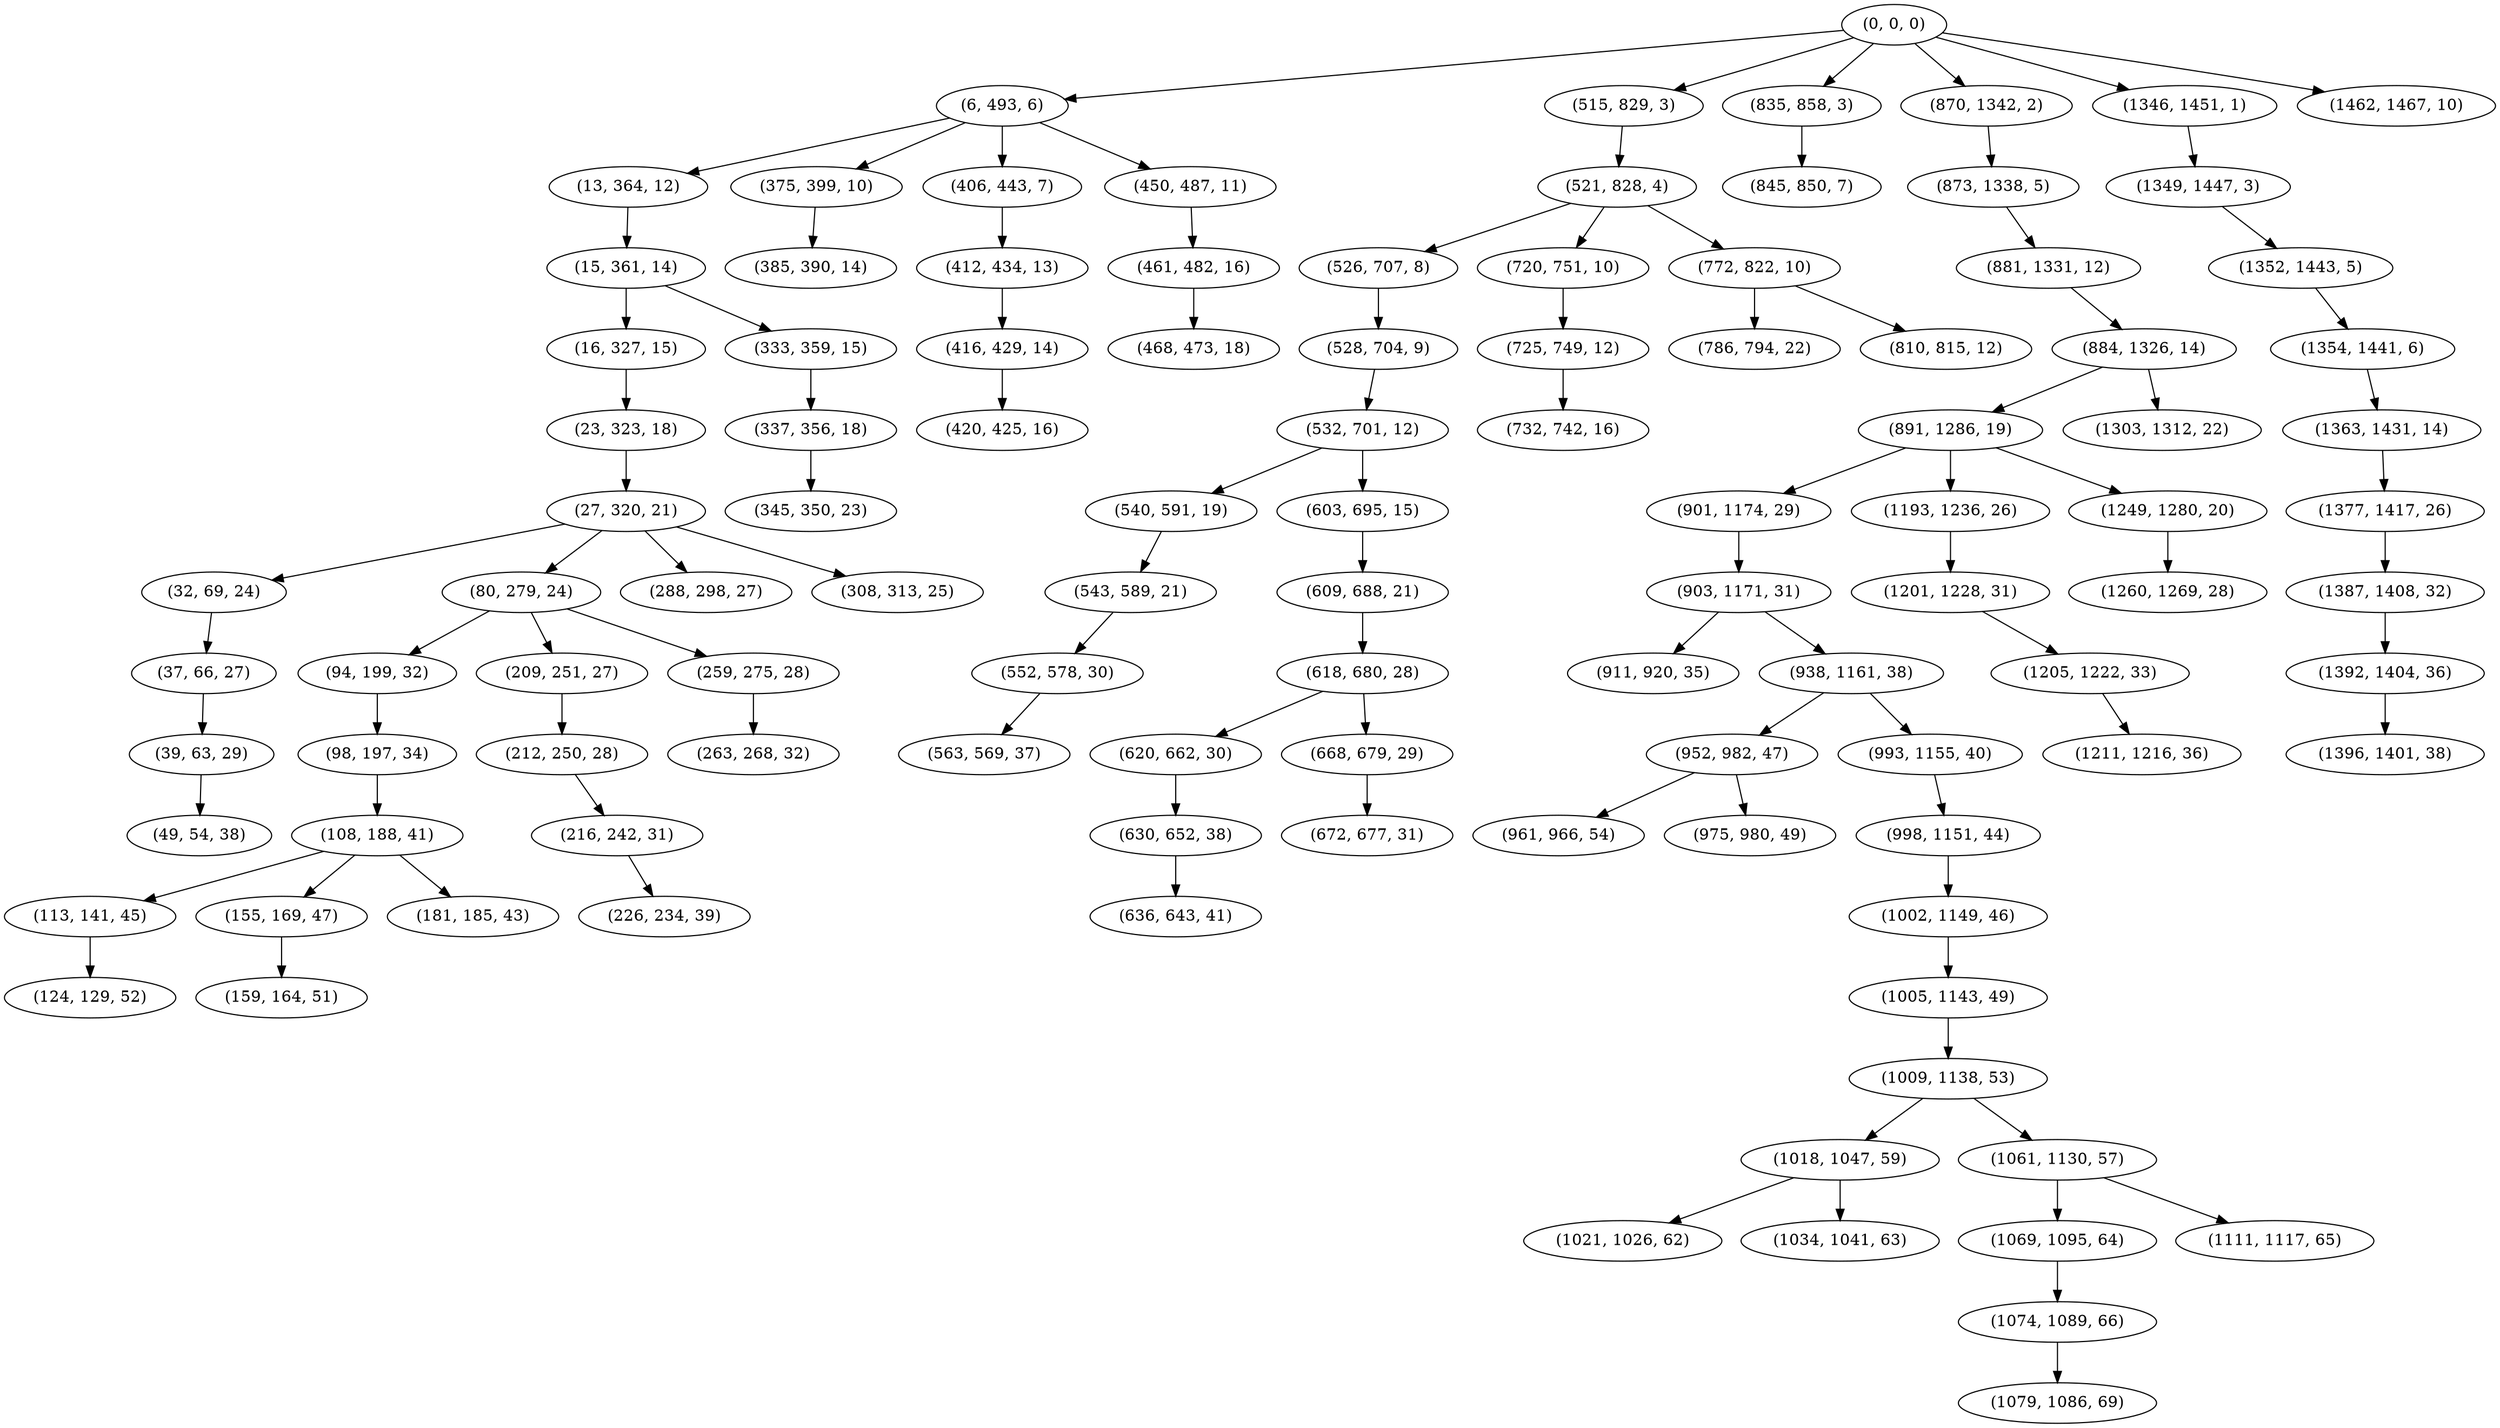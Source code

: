 digraph tree {
    "(0, 0, 0)";
    "(6, 493, 6)";
    "(13, 364, 12)";
    "(15, 361, 14)";
    "(16, 327, 15)";
    "(23, 323, 18)";
    "(27, 320, 21)";
    "(32, 69, 24)";
    "(37, 66, 27)";
    "(39, 63, 29)";
    "(49, 54, 38)";
    "(80, 279, 24)";
    "(94, 199, 32)";
    "(98, 197, 34)";
    "(108, 188, 41)";
    "(113, 141, 45)";
    "(124, 129, 52)";
    "(155, 169, 47)";
    "(159, 164, 51)";
    "(181, 185, 43)";
    "(209, 251, 27)";
    "(212, 250, 28)";
    "(216, 242, 31)";
    "(226, 234, 39)";
    "(259, 275, 28)";
    "(263, 268, 32)";
    "(288, 298, 27)";
    "(308, 313, 25)";
    "(333, 359, 15)";
    "(337, 356, 18)";
    "(345, 350, 23)";
    "(375, 399, 10)";
    "(385, 390, 14)";
    "(406, 443, 7)";
    "(412, 434, 13)";
    "(416, 429, 14)";
    "(420, 425, 16)";
    "(450, 487, 11)";
    "(461, 482, 16)";
    "(468, 473, 18)";
    "(515, 829, 3)";
    "(521, 828, 4)";
    "(526, 707, 8)";
    "(528, 704, 9)";
    "(532, 701, 12)";
    "(540, 591, 19)";
    "(543, 589, 21)";
    "(552, 578, 30)";
    "(563, 569, 37)";
    "(603, 695, 15)";
    "(609, 688, 21)";
    "(618, 680, 28)";
    "(620, 662, 30)";
    "(630, 652, 38)";
    "(636, 643, 41)";
    "(668, 679, 29)";
    "(672, 677, 31)";
    "(720, 751, 10)";
    "(725, 749, 12)";
    "(732, 742, 16)";
    "(772, 822, 10)";
    "(786, 794, 22)";
    "(810, 815, 12)";
    "(835, 858, 3)";
    "(845, 850, 7)";
    "(870, 1342, 2)";
    "(873, 1338, 5)";
    "(881, 1331, 12)";
    "(884, 1326, 14)";
    "(891, 1286, 19)";
    "(901, 1174, 29)";
    "(903, 1171, 31)";
    "(911, 920, 35)";
    "(938, 1161, 38)";
    "(952, 982, 47)";
    "(961, 966, 54)";
    "(975, 980, 49)";
    "(993, 1155, 40)";
    "(998, 1151, 44)";
    "(1002, 1149, 46)";
    "(1005, 1143, 49)";
    "(1009, 1138, 53)";
    "(1018, 1047, 59)";
    "(1021, 1026, 62)";
    "(1034, 1041, 63)";
    "(1061, 1130, 57)";
    "(1069, 1095, 64)";
    "(1074, 1089, 66)";
    "(1079, 1086, 69)";
    "(1111, 1117, 65)";
    "(1193, 1236, 26)";
    "(1201, 1228, 31)";
    "(1205, 1222, 33)";
    "(1211, 1216, 36)";
    "(1249, 1280, 20)";
    "(1260, 1269, 28)";
    "(1303, 1312, 22)";
    "(1346, 1451, 1)";
    "(1349, 1447, 3)";
    "(1352, 1443, 5)";
    "(1354, 1441, 6)";
    "(1363, 1431, 14)";
    "(1377, 1417, 26)";
    "(1387, 1408, 32)";
    "(1392, 1404, 36)";
    "(1396, 1401, 38)";
    "(1462, 1467, 10)";
    "(0, 0, 0)" -> "(6, 493, 6)";
    "(0, 0, 0)" -> "(515, 829, 3)";
    "(0, 0, 0)" -> "(835, 858, 3)";
    "(0, 0, 0)" -> "(870, 1342, 2)";
    "(0, 0, 0)" -> "(1346, 1451, 1)";
    "(0, 0, 0)" -> "(1462, 1467, 10)";
    "(6, 493, 6)" -> "(13, 364, 12)";
    "(6, 493, 6)" -> "(375, 399, 10)";
    "(6, 493, 6)" -> "(406, 443, 7)";
    "(6, 493, 6)" -> "(450, 487, 11)";
    "(13, 364, 12)" -> "(15, 361, 14)";
    "(15, 361, 14)" -> "(16, 327, 15)";
    "(15, 361, 14)" -> "(333, 359, 15)";
    "(16, 327, 15)" -> "(23, 323, 18)";
    "(23, 323, 18)" -> "(27, 320, 21)";
    "(27, 320, 21)" -> "(32, 69, 24)";
    "(27, 320, 21)" -> "(80, 279, 24)";
    "(27, 320, 21)" -> "(288, 298, 27)";
    "(27, 320, 21)" -> "(308, 313, 25)";
    "(32, 69, 24)" -> "(37, 66, 27)";
    "(37, 66, 27)" -> "(39, 63, 29)";
    "(39, 63, 29)" -> "(49, 54, 38)";
    "(80, 279, 24)" -> "(94, 199, 32)";
    "(80, 279, 24)" -> "(209, 251, 27)";
    "(80, 279, 24)" -> "(259, 275, 28)";
    "(94, 199, 32)" -> "(98, 197, 34)";
    "(98, 197, 34)" -> "(108, 188, 41)";
    "(108, 188, 41)" -> "(113, 141, 45)";
    "(108, 188, 41)" -> "(155, 169, 47)";
    "(108, 188, 41)" -> "(181, 185, 43)";
    "(113, 141, 45)" -> "(124, 129, 52)";
    "(155, 169, 47)" -> "(159, 164, 51)";
    "(209, 251, 27)" -> "(212, 250, 28)";
    "(212, 250, 28)" -> "(216, 242, 31)";
    "(216, 242, 31)" -> "(226, 234, 39)";
    "(259, 275, 28)" -> "(263, 268, 32)";
    "(333, 359, 15)" -> "(337, 356, 18)";
    "(337, 356, 18)" -> "(345, 350, 23)";
    "(375, 399, 10)" -> "(385, 390, 14)";
    "(406, 443, 7)" -> "(412, 434, 13)";
    "(412, 434, 13)" -> "(416, 429, 14)";
    "(416, 429, 14)" -> "(420, 425, 16)";
    "(450, 487, 11)" -> "(461, 482, 16)";
    "(461, 482, 16)" -> "(468, 473, 18)";
    "(515, 829, 3)" -> "(521, 828, 4)";
    "(521, 828, 4)" -> "(526, 707, 8)";
    "(521, 828, 4)" -> "(720, 751, 10)";
    "(521, 828, 4)" -> "(772, 822, 10)";
    "(526, 707, 8)" -> "(528, 704, 9)";
    "(528, 704, 9)" -> "(532, 701, 12)";
    "(532, 701, 12)" -> "(540, 591, 19)";
    "(532, 701, 12)" -> "(603, 695, 15)";
    "(540, 591, 19)" -> "(543, 589, 21)";
    "(543, 589, 21)" -> "(552, 578, 30)";
    "(552, 578, 30)" -> "(563, 569, 37)";
    "(603, 695, 15)" -> "(609, 688, 21)";
    "(609, 688, 21)" -> "(618, 680, 28)";
    "(618, 680, 28)" -> "(620, 662, 30)";
    "(618, 680, 28)" -> "(668, 679, 29)";
    "(620, 662, 30)" -> "(630, 652, 38)";
    "(630, 652, 38)" -> "(636, 643, 41)";
    "(668, 679, 29)" -> "(672, 677, 31)";
    "(720, 751, 10)" -> "(725, 749, 12)";
    "(725, 749, 12)" -> "(732, 742, 16)";
    "(772, 822, 10)" -> "(786, 794, 22)";
    "(772, 822, 10)" -> "(810, 815, 12)";
    "(835, 858, 3)" -> "(845, 850, 7)";
    "(870, 1342, 2)" -> "(873, 1338, 5)";
    "(873, 1338, 5)" -> "(881, 1331, 12)";
    "(881, 1331, 12)" -> "(884, 1326, 14)";
    "(884, 1326, 14)" -> "(891, 1286, 19)";
    "(884, 1326, 14)" -> "(1303, 1312, 22)";
    "(891, 1286, 19)" -> "(901, 1174, 29)";
    "(891, 1286, 19)" -> "(1193, 1236, 26)";
    "(891, 1286, 19)" -> "(1249, 1280, 20)";
    "(901, 1174, 29)" -> "(903, 1171, 31)";
    "(903, 1171, 31)" -> "(911, 920, 35)";
    "(903, 1171, 31)" -> "(938, 1161, 38)";
    "(938, 1161, 38)" -> "(952, 982, 47)";
    "(938, 1161, 38)" -> "(993, 1155, 40)";
    "(952, 982, 47)" -> "(961, 966, 54)";
    "(952, 982, 47)" -> "(975, 980, 49)";
    "(993, 1155, 40)" -> "(998, 1151, 44)";
    "(998, 1151, 44)" -> "(1002, 1149, 46)";
    "(1002, 1149, 46)" -> "(1005, 1143, 49)";
    "(1005, 1143, 49)" -> "(1009, 1138, 53)";
    "(1009, 1138, 53)" -> "(1018, 1047, 59)";
    "(1009, 1138, 53)" -> "(1061, 1130, 57)";
    "(1018, 1047, 59)" -> "(1021, 1026, 62)";
    "(1018, 1047, 59)" -> "(1034, 1041, 63)";
    "(1061, 1130, 57)" -> "(1069, 1095, 64)";
    "(1061, 1130, 57)" -> "(1111, 1117, 65)";
    "(1069, 1095, 64)" -> "(1074, 1089, 66)";
    "(1074, 1089, 66)" -> "(1079, 1086, 69)";
    "(1193, 1236, 26)" -> "(1201, 1228, 31)";
    "(1201, 1228, 31)" -> "(1205, 1222, 33)";
    "(1205, 1222, 33)" -> "(1211, 1216, 36)";
    "(1249, 1280, 20)" -> "(1260, 1269, 28)";
    "(1346, 1451, 1)" -> "(1349, 1447, 3)";
    "(1349, 1447, 3)" -> "(1352, 1443, 5)";
    "(1352, 1443, 5)" -> "(1354, 1441, 6)";
    "(1354, 1441, 6)" -> "(1363, 1431, 14)";
    "(1363, 1431, 14)" -> "(1377, 1417, 26)";
    "(1377, 1417, 26)" -> "(1387, 1408, 32)";
    "(1387, 1408, 32)" -> "(1392, 1404, 36)";
    "(1392, 1404, 36)" -> "(1396, 1401, 38)";
}
